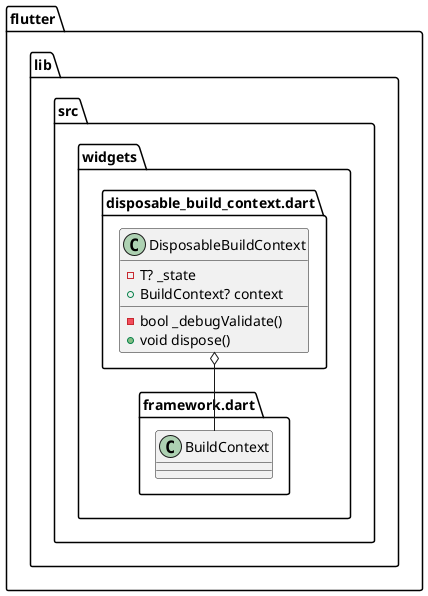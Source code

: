 @startuml
set namespaceSeparator ::

class "flutter::lib::src::widgets::disposable_build_context.dart::DisposableBuildContext" {
  -T? _state
  +BuildContext? context
  -bool _debugValidate()
  +void dispose()
}

"flutter::lib::src::widgets::disposable_build_context.dart::DisposableBuildContext" o-- "flutter::lib::src::widgets::framework.dart::BuildContext"


@enduml